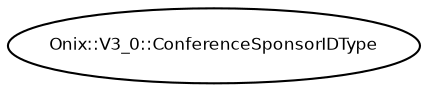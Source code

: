 digraph G {
  fontname = "Bitstream Vera Sans"
  fontsize = 8

  node [
    fontname = "Bitstream Vera Sans"
    fontsize = 8
    shape = "record"
  ]

  edge [
    fontname = "Bitstream Vera Sans"
    fontsize = 8
  ]

  ConferenceSponsorIDType [
    label = "Onix::V3_0::ConferenceSponsorIDType", shape = oval
  ]




}
